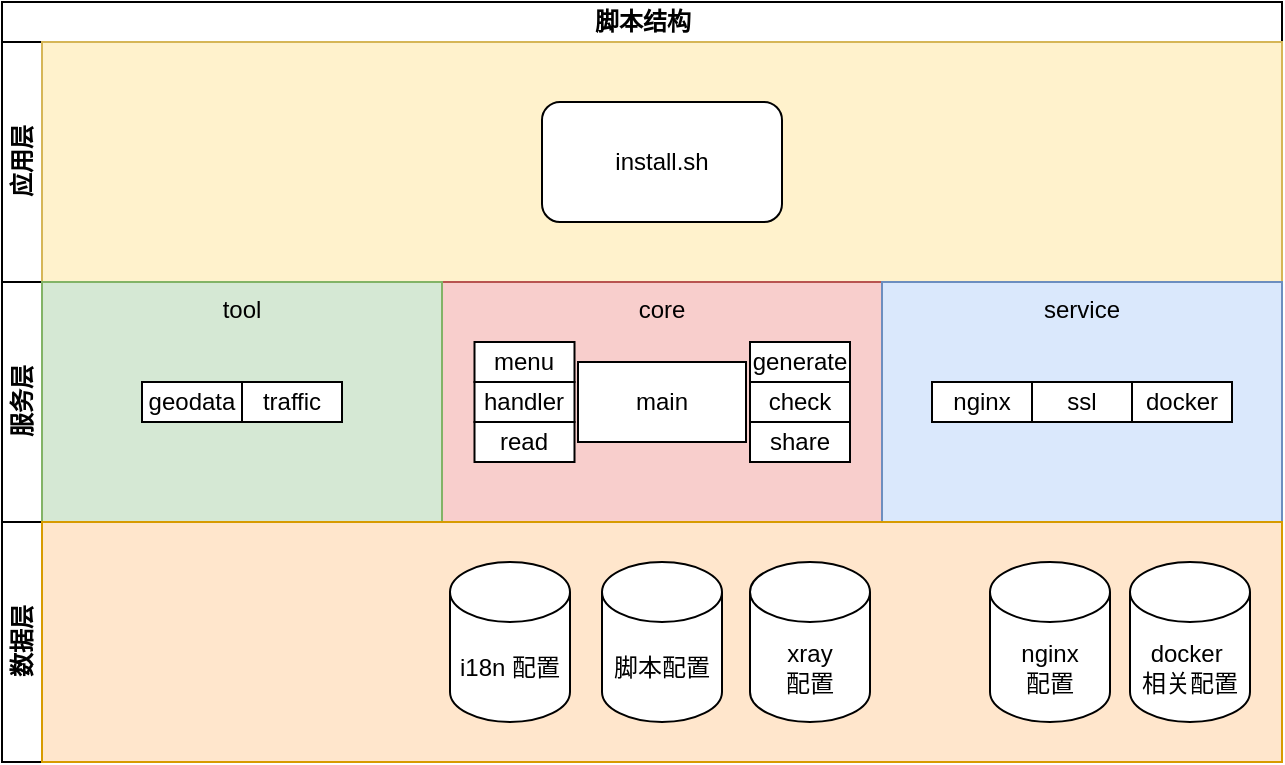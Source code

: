 <mxfile>
    <diagram id="prtHgNgQTEPvFCAcTncT" name="Page-1">
        <mxGraphModel dx="1200" dy="519" grid="1" gridSize="10" guides="1" tooltips="1" connect="1" arrows="1" fold="1" page="1" pageScale="1" pageWidth="827" pageHeight="1169" math="0" shadow="0">
            <root>
                <mxCell id="0"/>
                <mxCell id="1" parent="0"/>
                <mxCell id="dNxyNK7c78bLwvsdeMH5-19" value="脚本结构" style="swimlane;html=1;childLayout=stackLayout;resizeParent=1;resizeParentMax=0;horizontal=1;startSize=20;horizontalStack=0;" parent="1" vertex="1">
                    <mxGeometry x="96" y="130" width="640" height="380" as="geometry"/>
                </mxCell>
                <mxCell id="dNxyNK7c78bLwvsdeMH5-20" value="应用层" style="swimlane;html=1;startSize=20;horizontal=0;align=center;verticalAlign=middle;" parent="dNxyNK7c78bLwvsdeMH5-19" vertex="1">
                    <mxGeometry y="20" width="640" height="120" as="geometry"/>
                </mxCell>
                <mxCell id="DujHoi2SZpdgGubIlmIR-12" value="入口" style="rounded=0;whiteSpace=wrap;html=1;fillColor=#fff2cc;strokeColor=#d6b656;" parent="dNxyNK7c78bLwvsdeMH5-20" vertex="1">
                    <mxGeometry x="20" width="620" height="120" as="geometry"/>
                </mxCell>
                <mxCell id="40" value="install.sh" style="rounded=1;whiteSpace=wrap;html=1;" vertex="1" parent="dNxyNK7c78bLwvsdeMH5-20">
                    <mxGeometry x="270" y="30" width="120" height="60" as="geometry"/>
                </mxCell>
                <mxCell id="dNxyNK7c78bLwvsdeMH5-21" value="服务层" style="swimlane;html=1;startSize=20;horizontal=0;" parent="dNxyNK7c78bLwvsdeMH5-19" vertex="1">
                    <mxGeometry y="140" width="640" height="120" as="geometry"/>
                </mxCell>
                <mxCell id="DujHoi2SZpdgGubIlmIR-15" value="core" style="rounded=0;whiteSpace=wrap;html=1;labelPosition=center;verticalLabelPosition=middle;align=center;verticalAlign=top;fillColor=#f8cecc;strokeColor=#b85450;" parent="dNxyNK7c78bLwvsdeMH5-21" vertex="1">
                    <mxGeometry x="220" width="220" height="120" as="geometry"/>
                </mxCell>
                <mxCell id="DujHoi2SZpdgGubIlmIR-21" value="service" style="rounded=0;whiteSpace=wrap;html=1;verticalAlign=top;fillColor=#dae8fc;strokeColor=#6c8ebf;" parent="dNxyNK7c78bLwvsdeMH5-21" vertex="1">
                    <mxGeometry x="440" width="200" height="120" as="geometry"/>
                </mxCell>
                <mxCell id="DujHoi2SZpdgGubIlmIR-22" value="main" style="rounded=0;whiteSpace=wrap;html=1;" parent="dNxyNK7c78bLwvsdeMH5-21" vertex="1">
                    <mxGeometry x="288" y="40" width="84" height="40" as="geometry"/>
                </mxCell>
                <mxCell id="DujHoi2SZpdgGubIlmIR-34" value="generate" style="rounded=0;whiteSpace=wrap;html=1;" parent="dNxyNK7c78bLwvsdeMH5-21" vertex="1">
                    <mxGeometry x="374" y="30" width="50" height="20" as="geometry"/>
                </mxCell>
                <mxCell id="DujHoi2SZpdgGubIlmIR-35" value="share" style="rounded=0;whiteSpace=wrap;html=1;" parent="dNxyNK7c78bLwvsdeMH5-21" vertex="1">
                    <mxGeometry x="374" y="70" width="50" height="20" as="geometry"/>
                </mxCell>
                <mxCell id="DujHoi2SZpdgGubIlmIR-36" value="handler" style="rounded=0;whiteSpace=wrap;html=1;" parent="dNxyNK7c78bLwvsdeMH5-21" vertex="1">
                    <mxGeometry x="236.25" y="50" width="50" height="20" as="geometry"/>
                </mxCell>
                <mxCell id="DujHoi2SZpdgGubIlmIR-51" value="nginx" style="rounded=0;whiteSpace=wrap;html=1;" parent="dNxyNK7c78bLwvsdeMH5-21" vertex="1">
                    <mxGeometry x="465" y="50" width="50" height="20" as="geometry"/>
                </mxCell>
                <mxCell id="DujHoi2SZpdgGubIlmIR-52" value="docker" style="rounded=0;whiteSpace=wrap;html=1;" parent="dNxyNK7c78bLwvsdeMH5-21" vertex="1">
                    <mxGeometry x="565" y="50" width="50" height="20" as="geometry"/>
                </mxCell>
                <mxCell id="DujHoi2SZpdgGubIlmIR-53" value="ssl" style="rounded=0;whiteSpace=wrap;html=1;" parent="dNxyNK7c78bLwvsdeMH5-21" vertex="1">
                    <mxGeometry x="515" y="50" width="50" height="20" as="geometry"/>
                </mxCell>
                <mxCell id="21" value="tool" style="rounded=0;whiteSpace=wrap;html=1;verticalAlign=top;fillColor=#d5e8d4;strokeColor=#82b366;" parent="dNxyNK7c78bLwvsdeMH5-21" vertex="1">
                    <mxGeometry x="20" width="200" height="120" as="geometry"/>
                </mxCell>
                <mxCell id="25" value="traffic" style="rounded=0;whiteSpace=wrap;html=1;" parent="dNxyNK7c78bLwvsdeMH5-21" vertex="1">
                    <mxGeometry x="120" y="50" width="50" height="20" as="geometry"/>
                </mxCell>
                <mxCell id="26" value="geodata" style="rounded=0;whiteSpace=wrap;html=1;" parent="dNxyNK7c78bLwvsdeMH5-21" vertex="1">
                    <mxGeometry x="70" y="50" width="50" height="20" as="geometry"/>
                </mxCell>
                <mxCell id="27" value="read" style="rounded=0;whiteSpace=wrap;html=1;" parent="dNxyNK7c78bLwvsdeMH5-21" vertex="1">
                    <mxGeometry x="236.25" y="70" width="50" height="20" as="geometry"/>
                </mxCell>
                <mxCell id="31" value="&lt;span style=&quot;color: rgb(0, 0, 0);&quot;&gt;check&lt;/span&gt;" style="rounded=0;whiteSpace=wrap;html=1;" parent="dNxyNK7c78bLwvsdeMH5-21" vertex="1">
                    <mxGeometry x="374" y="50" width="50" height="20" as="geometry"/>
                </mxCell>
                <mxCell id="38" value="menu" style="rounded=0;whiteSpace=wrap;html=1;" parent="dNxyNK7c78bLwvsdeMH5-21" vertex="1">
                    <mxGeometry x="236.25" y="30" width="50" height="20" as="geometry"/>
                </mxCell>
                <mxCell id="dNxyNK7c78bLwvsdeMH5-22" value="数据层" style="swimlane;html=1;startSize=20;horizontal=0;swimlaneFillColor=none;" parent="dNxyNK7c78bLwvsdeMH5-19" vertex="1">
                    <mxGeometry y="260" width="640" height="120" as="geometry"/>
                </mxCell>
                <mxCell id="32" value="config" style="rounded=0;whiteSpace=wrap;html=1;fillColor=#ffe6cc;strokeColor=#d79b00;" parent="dNxyNK7c78bLwvsdeMH5-22" vertex="1">
                    <mxGeometry x="20" width="620" height="120" as="geometry"/>
                </mxCell>
                <mxCell id="DujHoi2SZpdgGubIlmIR-16" value="&lt;div&gt;xray&lt;/div&gt;配置" style="shape=cylinder3;whiteSpace=wrap;html=1;boundedLbl=1;backgroundOutline=1;size=15;movable=1;resizable=1;rotatable=1;deletable=1;editable=1;locked=0;connectable=1;" parent="dNxyNK7c78bLwvsdeMH5-22" vertex="1">
                    <mxGeometry x="374" y="20" width="60" height="80" as="geometry"/>
                </mxCell>
                <mxCell id="33" value="&lt;div&gt;nginx&lt;/div&gt;配置" style="shape=cylinder3;whiteSpace=wrap;html=1;boundedLbl=1;backgroundOutline=1;size=15;movable=1;resizable=1;rotatable=1;deletable=1;editable=1;locked=0;connectable=1;" parent="dNxyNK7c78bLwvsdeMH5-22" vertex="1">
                    <mxGeometry x="494" y="20" width="60" height="80" as="geometry"/>
                </mxCell>
                <mxCell id="34" value="&lt;div&gt;docker&amp;nbsp;&lt;/div&gt;&lt;div&gt;相关&lt;span style=&quot;background-color: transparent;&quot;&gt;配置&lt;/span&gt;&lt;/div&gt;" style="shape=cylinder3;whiteSpace=wrap;html=1;boundedLbl=1;backgroundOutline=1;size=15;movable=1;resizable=1;rotatable=1;deletable=1;editable=1;locked=0;connectable=1;" parent="dNxyNK7c78bLwvsdeMH5-22" vertex="1">
                    <mxGeometry x="564" y="20" width="60" height="80" as="geometry"/>
                </mxCell>
                <mxCell id="37" value="脚本配置" style="shape=cylinder3;whiteSpace=wrap;html=1;boundedLbl=1;backgroundOutline=1;size=15;movable=1;resizable=1;rotatable=1;deletable=1;editable=1;locked=0;connectable=1;" parent="dNxyNK7c78bLwvsdeMH5-22" vertex="1">
                    <mxGeometry x="300" y="20" width="60" height="80" as="geometry"/>
                </mxCell>
                <mxCell id="39" value="i18n 配置" style="shape=cylinder3;whiteSpace=wrap;html=1;boundedLbl=1;backgroundOutline=1;size=15;movable=1;resizable=1;rotatable=1;deletable=1;editable=1;locked=0;connectable=1;" vertex="1" parent="dNxyNK7c78bLwvsdeMH5-22">
                    <mxGeometry x="224" y="20" width="60" height="80" as="geometry"/>
                </mxCell>
            </root>
        </mxGraphModel>
    </diagram>
</mxfile>
